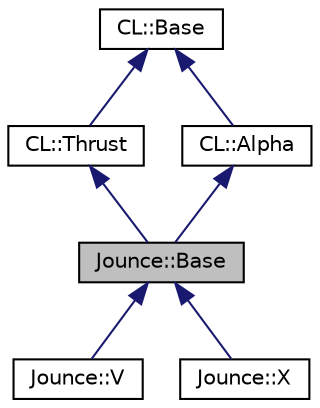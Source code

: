 digraph G
{
  edge [fontname="Helvetica",fontsize="10",labelfontname="Helvetica",labelfontsize="10"];
  node [fontname="Helvetica",fontsize="10",shape=record];
  Node1 [label="Jounce::Base",height=0.2,width=0.4,color="black", fillcolor="grey75", style="filled" fontcolor="black"];
  Node2 -> Node1 [dir=back,color="midnightblue",fontsize="10",style="solid",fontname="Helvetica"];
  Node2 [label="CL::Thrust",height=0.2,width=0.4,color="black", fillcolor="white", style="filled",URL="$classCL_1_1Thrust.html"];
  Node3 -> Node2 [dir=back,color="midnightblue",fontsize="10",style="solid",fontname="Helvetica"];
  Node3 [label="CL::Base",height=0.2,width=0.4,color="black", fillcolor="white", style="filled",URL="$classCL_1_1Base.html"];
  Node4 -> Node1 [dir=back,color="midnightblue",fontsize="10",style="solid",fontname="Helvetica"];
  Node4 [label="CL::Alpha",height=0.2,width=0.4,color="black", fillcolor="white", style="filled",URL="$classCL_1_1Alpha.html"];
  Node3 -> Node4 [dir=back,color="midnightblue",fontsize="10",style="solid",fontname="Helvetica"];
  Node1 -> Node5 [dir=back,color="midnightblue",fontsize="10",style="solid",fontname="Helvetica"];
  Node5 [label="Jounce::V",height=0.2,width=0.4,color="black", fillcolor="white", style="filled",URL="$classJounce_1_1V.html"];
  Node1 -> Node6 [dir=back,color="midnightblue",fontsize="10",style="solid",fontname="Helvetica"];
  Node6 [label="Jounce::X",height=0.2,width=0.4,color="black", fillcolor="white", style="filled",URL="$classJounce_1_1X.html"];
}
